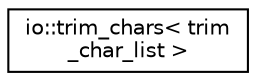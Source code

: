 digraph "Graphical Class Hierarchy"
{
  edge [fontname="Helvetica",fontsize="10",labelfontname="Helvetica",labelfontsize="10"];
  node [fontname="Helvetica",fontsize="10",shape=record];
  rankdir="LR";
  Node0 [label="io::trim_chars\< trim\l_char_list \>",height=0.2,width=0.4,color="black", fillcolor="white", style="filled",URL="$structio_1_1trim__chars.html"];
}
